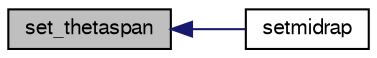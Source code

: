 digraph "set_thetaspan"
{
  bgcolor="transparent";
  edge [fontname="FreeSans",fontsize="10",labelfontname="FreeSans",labelfontsize="10"];
  node [fontname="FreeSans",fontsize="10",shape=record];
  rankdir="LR";
  Node1 [label="set_thetaspan",height=0.2,width=0.4,color="black", fillcolor="grey75", style="filled" fontcolor="black"];
  Node1 -> Node2 [dir="back",color="midnightblue",fontsize="10",style="solid",fontname="FreeSans"];
  Node2 [label="setmidrap",height=0.2,width=0.4,color="black",URL="$d9/d1d/matscan_8C.html#a29d78022af7511781a7dbc7723285f41"];
}

